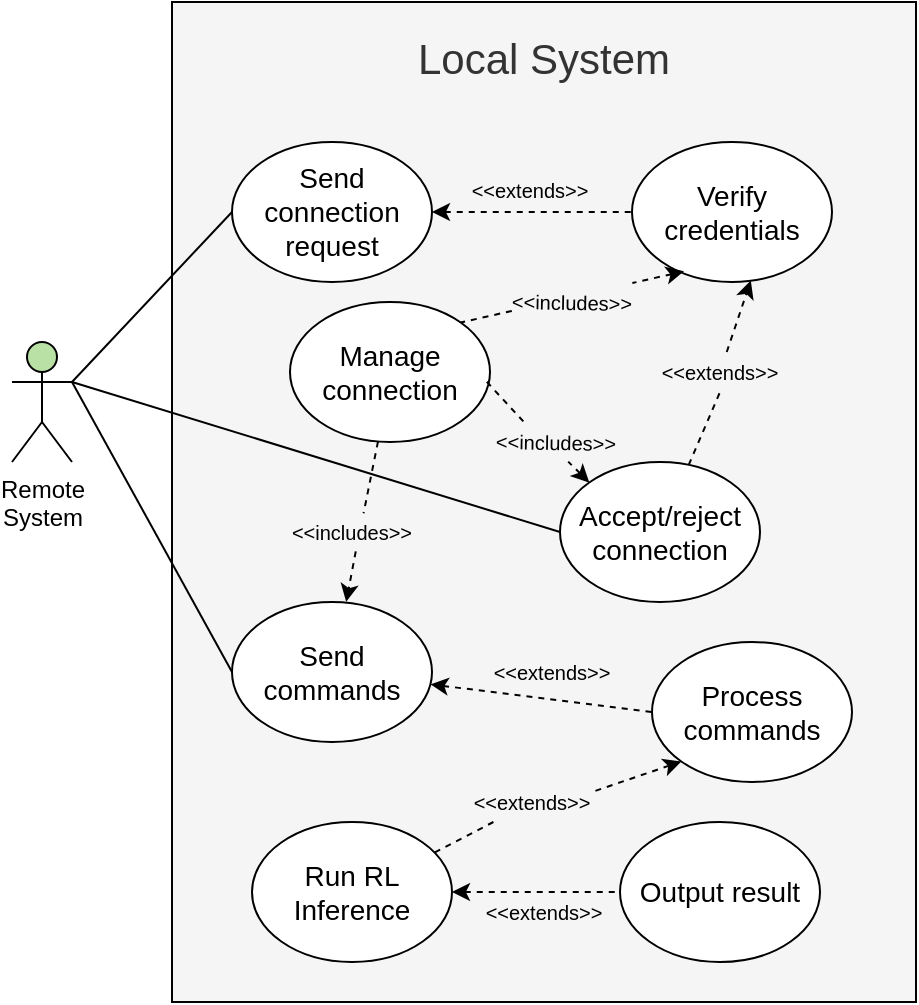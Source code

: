 <mxfile version="13.8.8" type="device"><diagram id="yKY5zshY0Kf7v4aiKJ1z" name="Page-1"><mxGraphModel dx="631" dy="661" grid="1" gridSize="10" guides="1" tooltips="1" connect="1" arrows="1" fold="1" page="1" pageScale="1" pageWidth="827" pageHeight="1169" math="0" shadow="0"><root><mxCell id="0"/><mxCell id="1" parent="0"/><mxCell id="ve_7SEL8PCiMIM_TJXDD-1" value="Local System" style="rounded=0;whiteSpace=wrap;html=1;fontSize=21;verticalAlign=top;spacingTop=9;fillColor=#f5f5f5;fontColor=#333333;" parent="1" vertex="1"><mxGeometry x="230" y="240" width="372" height="500" as="geometry"/></mxCell><mxCell id="ve_7SEL8PCiMIM_TJXDD-13" style="rounded=0;orthogonalLoop=1;jettySize=auto;html=1;exitX=1;exitY=0.333;exitDx=0;exitDy=0;exitPerimeter=0;entryX=0;entryY=0.5;entryDx=0;entryDy=0;fontSize=14;endArrow=none;endFill=0;" parent="1" source="ve_7SEL8PCiMIM_TJXDD-2" target="ve_7SEL8PCiMIM_TJXDD-7" edge="1"><mxGeometry relative="1" as="geometry"/></mxCell><mxCell id="ve_7SEL8PCiMIM_TJXDD-17" style="edgeStyle=none;rounded=0;orthogonalLoop=1;jettySize=auto;html=1;exitX=1;exitY=0.333;exitDx=0;exitDy=0;exitPerimeter=0;entryX=0;entryY=0.5;entryDx=0;entryDy=0;endArrow=none;endFill=0;fontSize=14;" parent="1" source="ve_7SEL8PCiMIM_TJXDD-2" target="ve_7SEL8PCiMIM_TJXDD-14" edge="1"><mxGeometry relative="1" as="geometry"/></mxCell><mxCell id="ve_7SEL8PCiMIM_TJXDD-2" value="Remote&lt;br&gt;System" style="shape=umlActor;verticalLabelPosition=bottom;verticalAlign=top;html=1;outlineConnect=0;fillColor=#B9E0A5;" parent="1" vertex="1"><mxGeometry x="150" y="410" width="30" height="60" as="geometry"/></mxCell><mxCell id="ve_7SEL8PCiMIM_TJXDD-9" style="rounded=0;orthogonalLoop=1;jettySize=auto;html=1;entryX=0;entryY=0.5;entryDx=0;entryDy=0;fontSize=14;startArrow=classic;startFill=1;endArrow=none;endFill=0;dashed=1;" parent="1" source="ve_7SEL8PCiMIM_TJXDD-7" target="ve_7SEL8PCiMIM_TJXDD-8" edge="1"><mxGeometry relative="1" as="geometry"/></mxCell><mxCell id="ve_7SEL8PCiMIM_TJXDD-7" value="Send commands" style="ellipse;whiteSpace=wrap;html=1;fontSize=14;" parent="1" vertex="1"><mxGeometry x="260" y="540" width="100" height="70" as="geometry"/></mxCell><mxCell id="ve_7SEL8PCiMIM_TJXDD-11" style="rounded=0;orthogonalLoop=1;jettySize=auto;html=1;entryX=0.906;entryY=0.223;entryDx=0;entryDy=0;fontSize=14;startArrow=none;startFill=0;endArrow=none;endFill=0;dashed=1;entryPerimeter=0;" parent="1" source="ve_7SEL8PCiMIM_TJXDD-25" target="ve_7SEL8PCiMIM_TJXDD-10" edge="1"><mxGeometry relative="1" as="geometry"/></mxCell><mxCell id="ve_7SEL8PCiMIM_TJXDD-8" value="Process commands" style="ellipse;whiteSpace=wrap;html=1;fontSize=14;" parent="1" vertex="1"><mxGeometry x="470" y="560" width="100" height="70" as="geometry"/></mxCell><mxCell id="_I61x6Bs16OH_55lIGDx-16" style="edgeStyle=none;rounded=0;orthogonalLoop=1;jettySize=auto;html=1;entryX=0;entryY=0.5;entryDx=0;entryDy=0;shadow=0;startArrow=classic;startFill=1;endArrow=none;endFill=0;dashed=1;" parent="1" source="ve_7SEL8PCiMIM_TJXDD-10" target="_I61x6Bs16OH_55lIGDx-14" edge="1"><mxGeometry relative="1" as="geometry"/></mxCell><mxCell id="ve_7SEL8PCiMIM_TJXDD-10" value="Run RL Inference" style="ellipse;whiteSpace=wrap;html=1;fontSize=14;" parent="1" vertex="1"><mxGeometry x="270" y="650" width="100" height="70" as="geometry"/></mxCell><mxCell id="ve_7SEL8PCiMIM_TJXDD-16" style="edgeStyle=none;rounded=0;orthogonalLoop=1;jettySize=auto;html=1;endArrow=none;endFill=0;fontSize=14;startArrow=classic;startFill=1;dashed=1;" parent="1" source="ve_7SEL8PCiMIM_TJXDD-14" target="ve_7SEL8PCiMIM_TJXDD-15" edge="1"><mxGeometry relative="1" as="geometry"/></mxCell><mxCell id="ve_7SEL8PCiMIM_TJXDD-14" value="Send connection request" style="ellipse;whiteSpace=wrap;html=1;fontSize=14;" parent="1" vertex="1"><mxGeometry x="260" y="310" width="100" height="70" as="geometry"/></mxCell><mxCell id="ve_7SEL8PCiMIM_TJXDD-19" style="edgeStyle=none;rounded=0;orthogonalLoop=1;jettySize=auto;html=1;exitX=0;exitY=0.75;exitDx=0;exitDy=0;entryX=1;entryY=0;entryDx=0;entryDy=0;endArrow=none;endFill=0;fontSize=14;startArrow=none;startFill=0;dashed=1;" parent="1" source="ve_7SEL8PCiMIM_TJXDD-23" target="ve_7SEL8PCiMIM_TJXDD-18" edge="1"><mxGeometry relative="1" as="geometry"/></mxCell><mxCell id="ve_7SEL8PCiMIM_TJXDD-15" value="Verify credentials" style="ellipse;whiteSpace=wrap;html=1;fontSize=14;" parent="1" vertex="1"><mxGeometry x="460" y="310" width="100" height="70" as="geometry"/></mxCell><mxCell id="ve_7SEL8PCiMIM_TJXDD-20" style="edgeStyle=none;rounded=0;orthogonalLoop=1;jettySize=auto;html=1;exitX=0.547;exitY=0.984;exitDx=0;exitDy=0;entryX=0.571;entryY=-0.001;entryDx=0;entryDy=0;endArrow=classic;endFill=1;fontSize=14;dashed=1;entryPerimeter=0;exitPerimeter=0;" parent="1" source="ve_7SEL8PCiMIM_TJXDD-21" target="ve_7SEL8PCiMIM_TJXDD-7" edge="1"><mxGeometry relative="1" as="geometry"/></mxCell><mxCell id="ve_7SEL8PCiMIM_TJXDD-18" value="Manage connection" style="ellipse;whiteSpace=wrap;html=1;fontSize=14;" parent="1" vertex="1"><mxGeometry x="289" y="390" width="100" height="70" as="geometry"/></mxCell><mxCell id="ve_7SEL8PCiMIM_TJXDD-22" value="&amp;lt;&amp;lt;extends&amp;gt;&amp;gt;" style="text;html=1;strokeColor=none;fillColor=none;align=center;verticalAlign=middle;whiteSpace=wrap;rounded=0;fontSize=10;rotation=0;" parent="1" vertex="1"><mxGeometry x="389" y="324" width="40" height="20" as="geometry"/></mxCell><mxCell id="ve_7SEL8PCiMIM_TJXDD-24" value="&amp;lt;&amp;lt;extends&amp;gt;&amp;gt;" style="text;html=1;strokeColor=none;fillColor=none;align=center;verticalAlign=middle;whiteSpace=wrap;rounded=0;fontSize=10;rotation=0;" parent="1" vertex="1"><mxGeometry x="400" y="565" width="40" height="20" as="geometry"/></mxCell><mxCell id="ve_7SEL8PCiMIM_TJXDD-23" value="&amp;lt;&amp;lt;includes&amp;gt;&amp;gt;" style="text;html=1;strokeColor=none;fillColor=none;align=center;verticalAlign=middle;whiteSpace=wrap;rounded=0;fontSize=10;rotation=1;" parent="1" vertex="1"><mxGeometry x="400" y="380" width="60" height="20" as="geometry"/></mxCell><mxCell id="_I61x6Bs16OH_55lIGDx-1" style="edgeStyle=none;rounded=0;orthogonalLoop=1;jettySize=auto;html=1;exitX=0.26;exitY=0.924;exitDx=0;exitDy=0;entryX=1;entryY=0;entryDx=0;entryDy=0;endArrow=none;endFill=0;fontSize=14;startArrow=classic;startFill=1;dashed=1;exitPerimeter=0;" parent="1" source="ve_7SEL8PCiMIM_TJXDD-15" target="ve_7SEL8PCiMIM_TJXDD-23" edge="1"><mxGeometry relative="1" as="geometry"><mxPoint x="474.674" y="369.769" as="sourcePoint"/><mxPoint x="439.326" y="415.231" as="targetPoint"/></mxGeometry></mxCell><mxCell id="ve_7SEL8PCiMIM_TJXDD-21" value="&amp;lt;&amp;lt;includes&amp;gt;&amp;gt;" style="text;html=1;strokeColor=none;fillColor=none;align=center;verticalAlign=middle;whiteSpace=wrap;rounded=0;fontSize=10;rotation=0;" parent="1" vertex="1"><mxGeometry x="300" y="495" width="40" height="20" as="geometry"/></mxCell><mxCell id="_I61x6Bs16OH_55lIGDx-2" style="edgeStyle=none;rounded=0;orthogonalLoop=1;jettySize=auto;html=1;exitX=0.44;exitY=0.996;exitDx=0;exitDy=0;entryX=0.645;entryY=0.03;entryDx=0;entryDy=0;endArrow=none;endFill=0;fontSize=14;dashed=1;exitPerimeter=0;entryPerimeter=0;" parent="1" source="ve_7SEL8PCiMIM_TJXDD-18" target="ve_7SEL8PCiMIM_TJXDD-21" edge="1"><mxGeometry relative="1" as="geometry"><mxPoint x="368.645" y="464.749" as="sourcePoint"/><mxPoint x="345.355" y="520.251" as="targetPoint"/></mxGeometry></mxCell><mxCell id="ve_7SEL8PCiMIM_TJXDD-25" value="&amp;lt;&amp;lt;extends&amp;gt;&amp;gt;" style="text;html=1;strokeColor=none;fillColor=none;align=center;verticalAlign=middle;whiteSpace=wrap;rounded=0;fontSize=10;rotation=0;" parent="1" vertex="1"><mxGeometry x="380" y="630" width="60" height="20" as="geometry"/></mxCell><mxCell id="_I61x6Bs16OH_55lIGDx-3" style="rounded=0;orthogonalLoop=1;jettySize=auto;html=1;entryX=1;entryY=0.25;entryDx=0;entryDy=0;fontSize=14;startArrow=classic;startFill=1;endArrow=none;endFill=0;dashed=1;exitX=0;exitY=1;exitDx=0;exitDy=0;" parent="1" source="ve_7SEL8PCiMIM_TJXDD-8" target="ve_7SEL8PCiMIM_TJXDD-25" edge="1"><mxGeometry relative="1" as="geometry"><mxPoint x="482.561" y="574.259" as="sourcePoint"/><mxPoint x="439.355" y="620.251" as="targetPoint"/></mxGeometry></mxCell><mxCell id="_I61x6Bs16OH_55lIGDx-5" style="rounded=0;orthogonalLoop=1;jettySize=auto;html=1;startArrow=none;startFill=0;endArrow=classic;endFill=1;dashed=1;entryX=0.594;entryY=0.99;entryDx=0;entryDy=0;entryPerimeter=0;" parent="1" source="_I61x6Bs16OH_55lIGDx-7" target="ve_7SEL8PCiMIM_TJXDD-15" edge="1"><mxGeometry relative="1" as="geometry"><mxPoint x="515" y="379" as="targetPoint"/></mxGeometry></mxCell><mxCell id="_I61x6Bs16OH_55lIGDx-6" style="edgeStyle=none;rounded=0;orthogonalLoop=1;jettySize=auto;html=1;dashed=1;startArrow=none;startFill=0;endArrow=none;endFill=0;exitX=0.25;exitY=0;exitDx=0;exitDy=0;entryX=0.984;entryY=0.57;entryDx=0;entryDy=0;entryPerimeter=0;" parent="1" source="_I61x6Bs16OH_55lIGDx-9" target="ve_7SEL8PCiMIM_TJXDD-18" edge="1"><mxGeometry relative="1" as="geometry"><mxPoint x="389" y="435" as="targetPoint"/></mxGeometry></mxCell><mxCell id="_I61x6Bs16OH_55lIGDx-12" style="edgeStyle=none;rounded=0;orthogonalLoop=1;jettySize=auto;html=1;exitX=0;exitY=0.5;exitDx=0;exitDy=0;entryX=1;entryY=0.333;entryDx=0;entryDy=0;entryPerimeter=0;startArrow=none;startFill=0;endArrow=none;endFill=0;" parent="1" source="_I61x6Bs16OH_55lIGDx-4" target="ve_7SEL8PCiMIM_TJXDD-2" edge="1"><mxGeometry relative="1" as="geometry"/></mxCell><mxCell id="_I61x6Bs16OH_55lIGDx-4" value="Accept/reject connection" style="ellipse;whiteSpace=wrap;html=1;fontSize=14;" parent="1" vertex="1"><mxGeometry x="424" y="470" width="100" height="70" as="geometry"/></mxCell><mxCell id="_I61x6Bs16OH_55lIGDx-7" value="&amp;lt;&amp;lt;extends&amp;gt;&amp;gt;" style="text;html=1;strokeColor=none;fillColor=none;align=center;verticalAlign=middle;whiteSpace=wrap;rounded=0;fontSize=10;rotation=0;" parent="1" vertex="1"><mxGeometry x="484" y="415" width="40" height="20" as="geometry"/></mxCell><mxCell id="_I61x6Bs16OH_55lIGDx-8" style="rounded=0;orthogonalLoop=1;jettySize=auto;html=1;entryX=0.5;entryY=1;entryDx=0;entryDy=0;startArrow=none;startFill=0;endArrow=none;endFill=0;dashed=1;" parent="1" source="_I61x6Bs16OH_55lIGDx-4" target="_I61x6Bs16OH_55lIGDx-7" edge="1"><mxGeometry relative="1" as="geometry"><mxPoint x="520.825" y="420.594" as="sourcePoint"/><mxPoint x="510" y="380" as="targetPoint"/></mxGeometry></mxCell><mxCell id="_I61x6Bs16OH_55lIGDx-9" value="&amp;lt;&amp;lt;includes&amp;gt;&amp;gt;" style="text;html=1;strokeColor=none;fillColor=none;align=center;verticalAlign=middle;whiteSpace=wrap;rounded=0;fontSize=10;rotation=1;" parent="1" vertex="1"><mxGeometry x="389" y="450" width="66" height="20" as="geometry"/></mxCell><mxCell id="_I61x6Bs16OH_55lIGDx-10" style="edgeStyle=none;rounded=0;orthogonalLoop=1;jettySize=auto;html=1;entryX=0.595;entryY=0.985;entryDx=0;entryDy=0;dashed=1;startArrow=classic;startFill=1;endArrow=none;endFill=0;exitX=0;exitY=0;exitDx=0;exitDy=0;entryPerimeter=0;" parent="1" source="_I61x6Bs16OH_55lIGDx-4" target="_I61x6Bs16OH_55lIGDx-9" edge="1"><mxGeometry relative="1" as="geometry"><mxPoint x="474.772" y="451.077" as="sourcePoint"/><mxPoint x="426.0" y="435" as="targetPoint"/></mxGeometry></mxCell><mxCell id="_I61x6Bs16OH_55lIGDx-13" style="edgeStyle=none;rounded=0;orthogonalLoop=1;jettySize=auto;html=1;entryX=0;entryY=0;entryDx=0;entryDy=0;startArrow=none;startFill=0;endArrow=none;endFill=0;" parent="1" source="ve_7SEL8PCiMIM_TJXDD-25" target="ve_7SEL8PCiMIM_TJXDD-25" edge="1"><mxGeometry relative="1" as="geometry"/></mxCell><mxCell id="_I61x6Bs16OH_55lIGDx-14" value="Output result" style="ellipse;whiteSpace=wrap;html=1;fontSize=14;" parent="1" vertex="1"><mxGeometry x="454" y="650" width="100" height="70" as="geometry"/></mxCell><mxCell id="_I61x6Bs16OH_55lIGDx-17" value="&amp;lt;&amp;lt;extends&amp;gt;&amp;gt;" style="text;html=1;strokeColor=none;fillColor=none;align=center;verticalAlign=middle;whiteSpace=wrap;rounded=0;fontSize=10;rotation=0;" parent="1" vertex="1"><mxGeometry x="386" y="685" width="60" height="20" as="geometry"/></mxCell></root></mxGraphModel></diagram></mxfile>